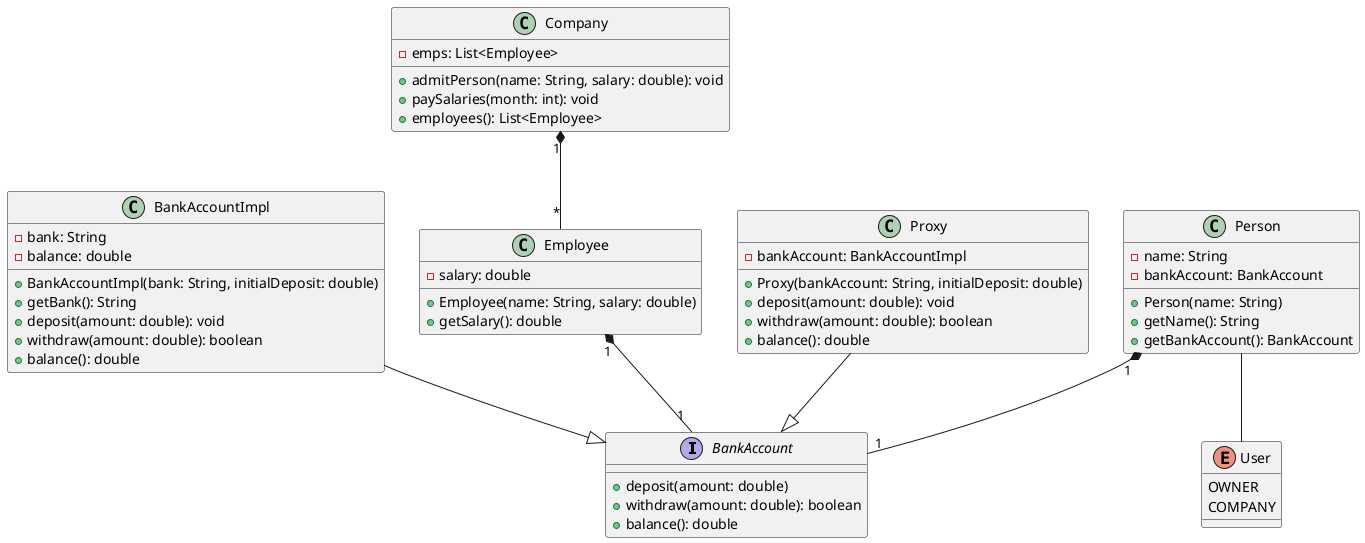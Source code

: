 @startuml

interface BankAccount {
    + deposit(amount: double)
    + withdraw(amount: double): boolean
    + balance(): double
}

class BankAccountImpl {
    - bank: String
    - balance: double
    + BankAccountImpl(bank: String, initialDeposit: double)
    + getBank(): String
    + deposit(amount: double): void
    + withdraw(amount: double): boolean
    + balance(): double
}

class Company {
    - emps: List<Employee>
    + admitPerson(name: String, salary: double): void
    + paySalaries(month: int): void
    + employees(): List<Employee>
}

class Employee {
    - salary: double
    + Employee(name: String, salary: double)
    + getSalary(): double
}

class Person {
    - name: String
    - bankAccount: BankAccount
    + Person(name: String)
    + getName(): String
    + getBankAccount(): BankAccount
}

class Proxy {
    - bankAccount: BankAccountImpl
    + Proxy(bankAccount: String, initialDeposit: double)
    + deposit(amount: double): void
    + withdraw(amount: double): boolean
    + balance(): double
}

enum User {
    OWNER
    COMPANY
}

Company "1" *-- "*" Employee
Person "1" *-- "1" BankAccount
Employee "1" *-- "1" BankAccount
Proxy --|> BankAccount
BankAccountImpl --|> BankAccount
Person -- User

@enduml
